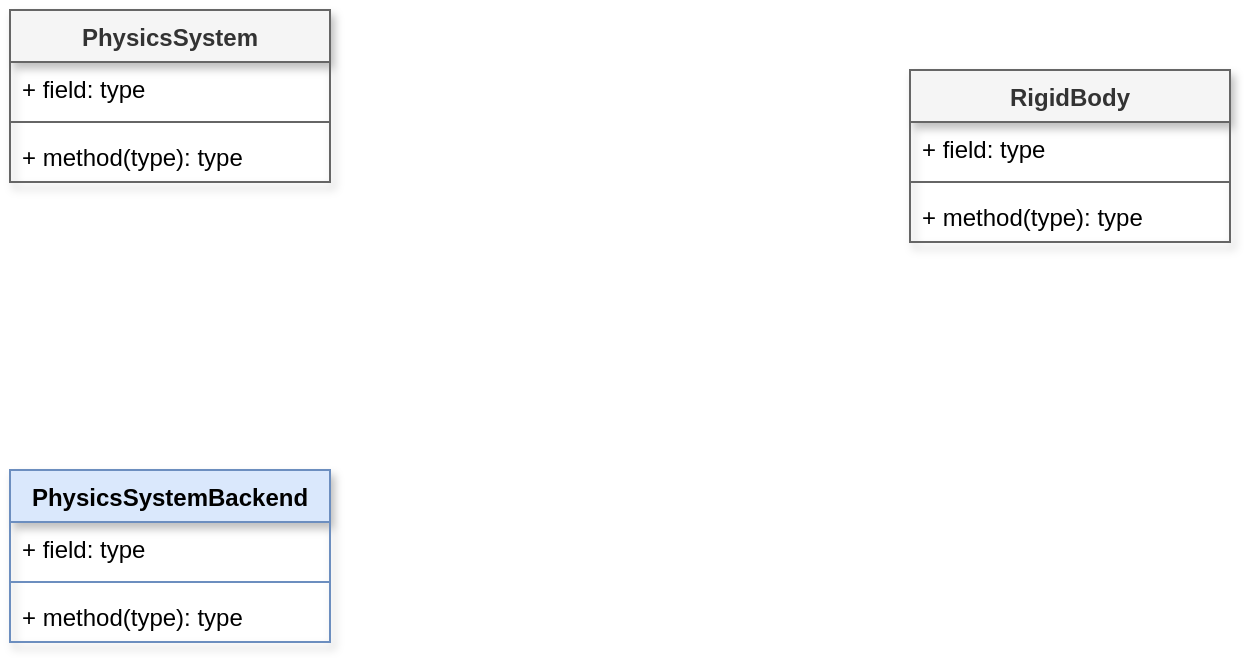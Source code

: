 <mxfile version="20.6.2" type="device"><diagram id="IqkhqS0OmgUyRAA0ymDU" name="ページ1"><mxGraphModel dx="2526" dy="1250" grid="1" gridSize="10" guides="1" tooltips="1" connect="1" arrows="1" fold="1" page="1" pageScale="1" pageWidth="4681" pageHeight="3300" math="0" shadow="0"><root><mxCell id="0"/><mxCell id="1" parent="0"/><mxCell id="cXSUUepkn9Y29KgFiq0U-1" value="PhysicsSystem" style="swimlane;fontStyle=1;align=center;verticalAlign=top;childLayout=stackLayout;horizontal=1;startSize=26;horizontalStack=0;resizeParent=1;resizeParentMax=0;resizeLast=0;collapsible=1;marginBottom=0;fillColor=#f5f5f5;fontColor=#333333;strokeColor=#666666;shadow=1;" vertex="1" parent="1"><mxGeometry x="820" y="140" width="160" height="86" as="geometry"/></mxCell><mxCell id="cXSUUepkn9Y29KgFiq0U-2" value="+ field: type" style="text;strokeColor=none;fillColor=none;align=left;verticalAlign=top;rounded=0;shadow=1;spacingLeft=4;spacingRight=4;" vertex="1" parent="cXSUUepkn9Y29KgFiq0U-1"><mxGeometry y="26" width="160" height="26" as="geometry"/></mxCell><mxCell id="cXSUUepkn9Y29KgFiq0U-3" value="" style="line;strokeWidth=1;fillColor=none;align=left;verticalAlign=middle;spacingTop=-1;spacingLeft=3;spacingRight=3;rotatable=0;labelPosition=right;points=[];portConstraint=eastwest;strokeColor=inherit;" vertex="1" parent="cXSUUepkn9Y29KgFiq0U-1"><mxGeometry y="52" width="160" height="8" as="geometry"/></mxCell><mxCell id="cXSUUepkn9Y29KgFiq0U-4" value="+ method(type): type" style="text;strokeColor=none;fillColor=none;align=left;verticalAlign=top;rounded=0;shadow=1;spacingLeft=4;spacingRight=4;" vertex="1" parent="cXSUUepkn9Y29KgFiq0U-1"><mxGeometry y="60" width="160" height="26" as="geometry"/></mxCell><mxCell id="cXSUUepkn9Y29KgFiq0U-5" value="PhysicsSystemBackend" style="swimlane;fontStyle=1;align=center;verticalAlign=top;childLayout=stackLayout;horizontal=1;startSize=26;horizontalStack=0;resizeParent=1;resizeParentMax=0;resizeLast=0;collapsible=1;marginBottom=0;fillColor=#dae8fc;strokeColor=#6c8ebf;shadow=1;" vertex="1" parent="1"><mxGeometry x="820" y="370" width="160" height="86" as="geometry"/></mxCell><mxCell id="cXSUUepkn9Y29KgFiq0U-6" value="+ field: type" style="text;strokeColor=none;fillColor=none;align=left;verticalAlign=top;rounded=0;shadow=1;spacingLeft=4;spacingRight=4;" vertex="1" parent="cXSUUepkn9Y29KgFiq0U-5"><mxGeometry y="26" width="160" height="26" as="geometry"/></mxCell><mxCell id="cXSUUepkn9Y29KgFiq0U-7" value="" style="line;strokeWidth=1;fillColor=none;align=left;verticalAlign=middle;spacingTop=-1;spacingLeft=3;spacingRight=3;rotatable=0;labelPosition=right;points=[];portConstraint=eastwest;strokeColor=inherit;" vertex="1" parent="cXSUUepkn9Y29KgFiq0U-5"><mxGeometry y="52" width="160" height="8" as="geometry"/></mxCell><mxCell id="cXSUUepkn9Y29KgFiq0U-8" value="+ method(type): type" style="text;strokeColor=none;fillColor=none;align=left;verticalAlign=top;rounded=0;shadow=1;spacingLeft=4;spacingRight=4;" vertex="1" parent="cXSUUepkn9Y29KgFiq0U-5"><mxGeometry y="60" width="160" height="26" as="geometry"/></mxCell><mxCell id="cXSUUepkn9Y29KgFiq0U-9" value="RigidBody" style="swimlane;fontStyle=1;align=center;verticalAlign=top;childLayout=stackLayout;horizontal=1;startSize=26;horizontalStack=0;resizeParent=1;resizeParentMax=0;resizeLast=0;collapsible=1;marginBottom=0;fillColor=#f5f5f5;fontColor=#333333;strokeColor=#666666;shadow=1;" vertex="1" parent="1"><mxGeometry x="1270" y="170" width="160" height="86" as="geometry"/></mxCell><mxCell id="cXSUUepkn9Y29KgFiq0U-10" value="+ field: type" style="text;strokeColor=none;fillColor=none;align=left;verticalAlign=top;rounded=0;shadow=1;spacingLeft=4;spacingRight=4;" vertex="1" parent="cXSUUepkn9Y29KgFiq0U-9"><mxGeometry y="26" width="160" height="26" as="geometry"/></mxCell><mxCell id="cXSUUepkn9Y29KgFiq0U-11" value="" style="line;strokeWidth=1;fillColor=none;align=left;verticalAlign=middle;spacingTop=-1;spacingLeft=3;spacingRight=3;rotatable=0;labelPosition=right;points=[];portConstraint=eastwest;strokeColor=inherit;" vertex="1" parent="cXSUUepkn9Y29KgFiq0U-9"><mxGeometry y="52" width="160" height="8" as="geometry"/></mxCell><mxCell id="cXSUUepkn9Y29KgFiq0U-12" value="+ method(type): type" style="text;strokeColor=none;fillColor=none;align=left;verticalAlign=top;rounded=0;shadow=1;spacingLeft=4;spacingRight=4;" vertex="1" parent="cXSUUepkn9Y29KgFiq0U-9"><mxGeometry y="60" width="160" height="26" as="geometry"/></mxCell></root></mxGraphModel></diagram></mxfile>